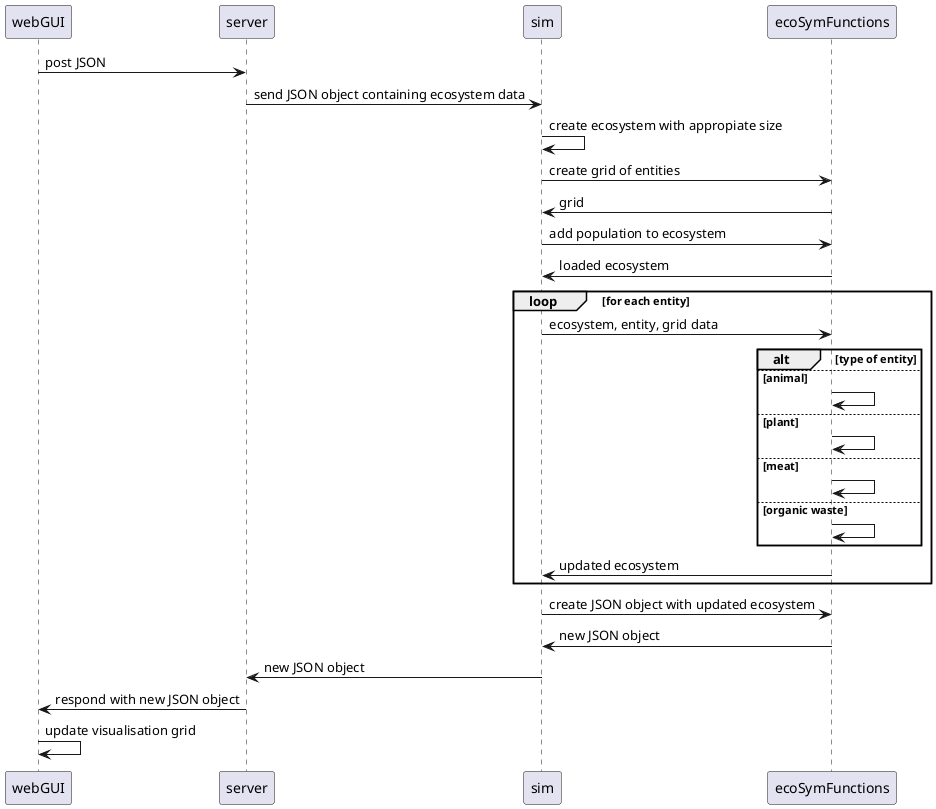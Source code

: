 @startuml

participant webGUI
participant server
participant sim
participant ecoSymFunctions

webGUI -> server: post JSON
server -> sim: send JSON object containing ecosystem data
sim -> sim: create ecosystem with appropiate size
sim -> ecoSymFunctions: create grid of entities
ecoSymFunctions -> sim: grid
sim -> ecoSymFunctions: add population to ecosystem
ecoSymFunctions -> sim: loaded ecosystem
loop for each entity
	sim -> ecoSymFunctions: ecosystem, entity, grid data
	alt type of entity
	else animal
		ecoSymFunctions -> ecoSymFunctions: 
	else plant
		ecoSymFunctions -> ecoSymFunctions: 
	else meat
		ecoSymFunctions -> ecoSymFunctions: 
	else organic waste
		ecoSymFunctions -> ecoSymFunctions: 
	end
	ecoSymFunctions -> sim: updated ecosystem
end
sim -> ecoSymFunctions: create JSON object with updated ecosystem
ecoSymFunctions -> sim: new JSON object
sim -> server: new JSON object
server -> webGUI: respond with new JSON object
webGUI -> webGUI: update visualisation grid

@enduml